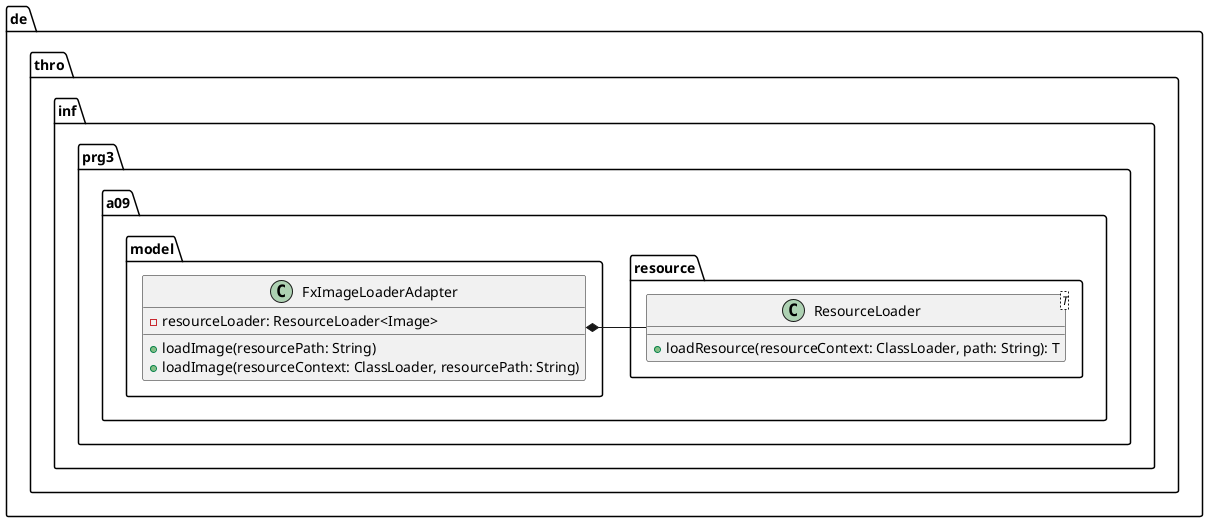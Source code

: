 @startuml

left to right direction

package de.thro.inf.prg3.a09.resource {

	class de.thro.inf.prg3.a09.model.FxImageLoaderAdapter {
		- resourceLoader: ResourceLoader<Image>
		+ loadImage(resourcePath: String)
		+ loadImage(resourceContext: ClassLoader, resourcePath: String)
	}

	class ResourceLoader<T> {
		+ loadResource(resourceContext: ClassLoader, path: String): T
	}

	de.thro.inf.prg3.a09.model.FxImageLoaderAdapter *-- ResourceLoader
}
@enduml
